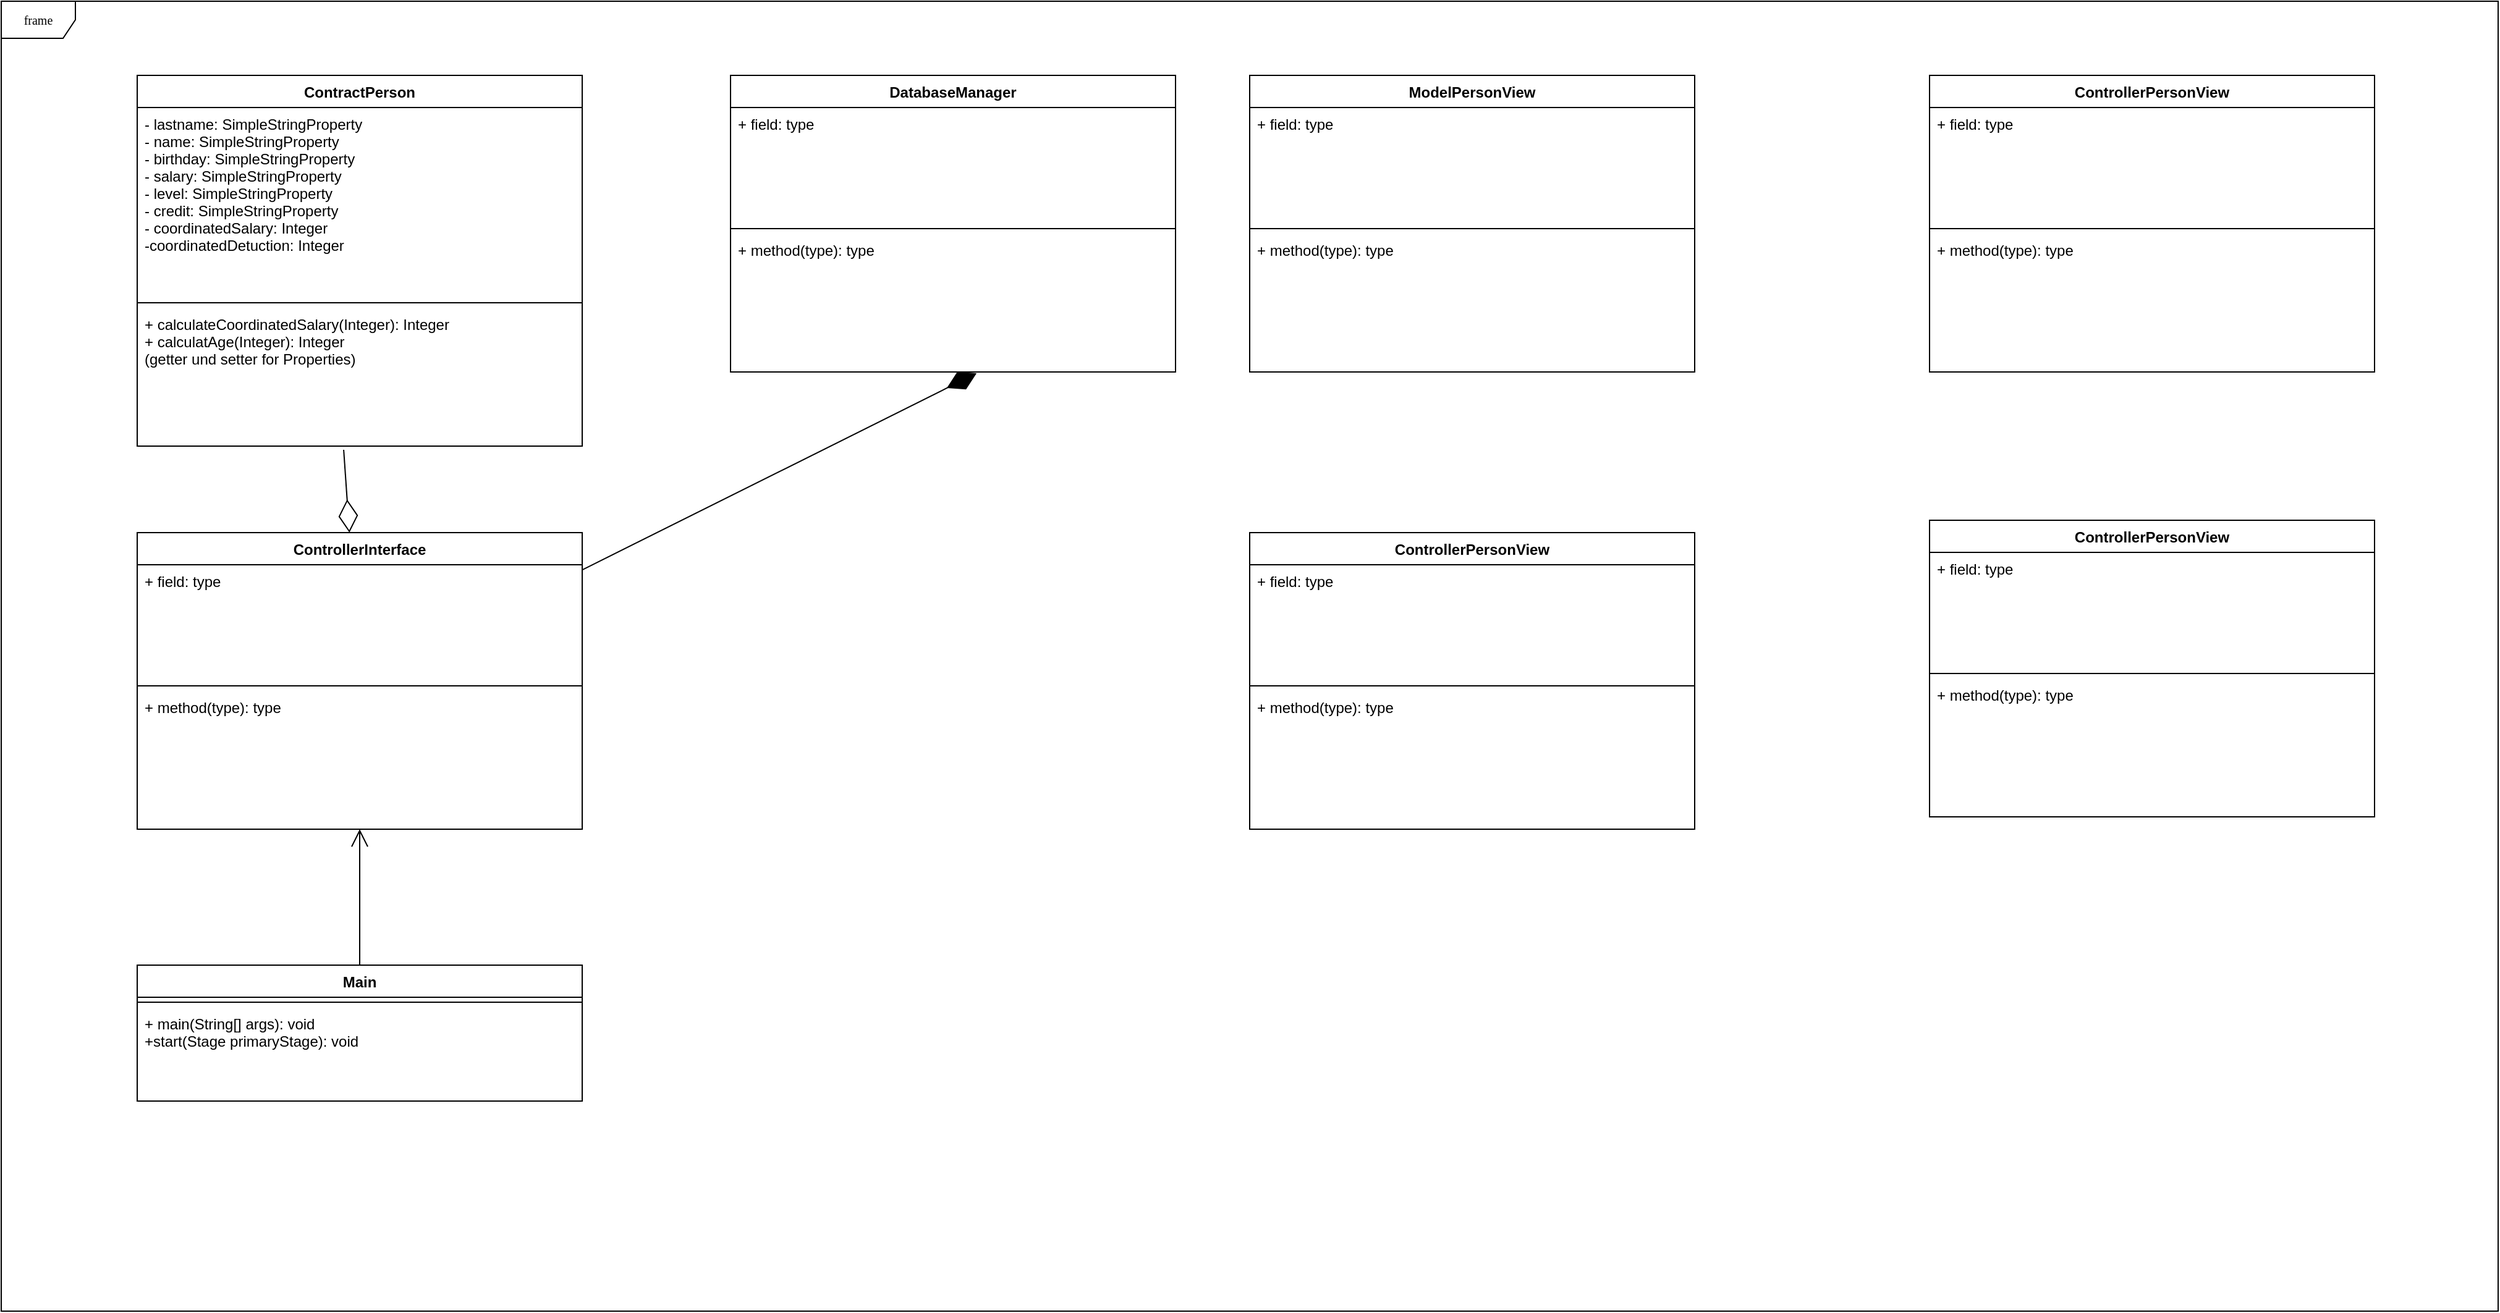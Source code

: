 <mxfile version="11.2.2" type="github" pages="1"><diagram name="Page-1" id="c4acf3e9-155e-7222-9cf6-157b1a14988f"><mxGraphModel dx="2942" dy="1124" grid="1" gridSize="10" guides="1" tooltips="1" connect="1" arrows="1" fold="1" page="1" pageScale="1" pageWidth="850" pageHeight="1100" background="#ffffff" math="0" shadow="0"><root><mxCell id="0"/><mxCell id="1" parent="0"/><mxCell id="17acba5748e5396b-1" value="frame" style="shape=umlFrame;whiteSpace=wrap;html=1;rounded=0;shadow=0;comic=0;labelBackgroundColor=none;strokeColor=#000000;strokeWidth=1;fillColor=#ffffff;fontFamily=Verdana;fontSize=10;fontColor=#000000;align=center;" parent="1" vertex="1"><mxGeometry x="30" y="20" width="2020" height="1060" as="geometry"/></mxCell><mxCell id="3Uqe1BacnNjltY_FLwAF-1" value="ContractPerson" style="swimlane;fontStyle=1;align=center;verticalAlign=top;childLayout=stackLayout;horizontal=1;startSize=26;horizontalStack=0;resizeParent=1;resizeParentMax=0;resizeLast=0;collapsible=1;marginBottom=0;" parent="1" vertex="1"><mxGeometry x="140" y="80" width="360" height="300" as="geometry"/></mxCell><mxCell id="3Uqe1BacnNjltY_FLwAF-2" value="- lastname: SimpleStringProperty&#10;- name: SimpleStringProperty&#10;- birthday: SimpleStringProperty&#10;- salary: SimpleStringProperty&#10;- level: SimpleStringProperty&#10;- credit: SimpleStringProperty&#10;- coordinatedSalary: Integer&#10;-coordinatedDetuction: Integer&#10; &#10; &#10; &#10; " style="text;strokeColor=none;fillColor=none;align=left;verticalAlign=top;spacingLeft=4;spacingRight=4;overflow=hidden;rotatable=0;points=[[0,0.5],[1,0.5]];portConstraint=eastwest;" parent="3Uqe1BacnNjltY_FLwAF-1" vertex="1"><mxGeometry y="26" width="360" height="154" as="geometry"/></mxCell><mxCell id="3Uqe1BacnNjltY_FLwAF-3" value="" style="line;strokeWidth=1;fillColor=none;align=left;verticalAlign=middle;spacingTop=-1;spacingLeft=3;spacingRight=3;rotatable=0;labelPosition=right;points=[];portConstraint=eastwest;" parent="3Uqe1BacnNjltY_FLwAF-1" vertex="1"><mxGeometry y="180" width="360" height="8" as="geometry"/></mxCell><mxCell id="3Uqe1BacnNjltY_FLwAF-4" value="+ calculateCoordinatedSalary(Integer): Integer&#10;+ calculatAge(Integer): Integer&#10;(getter und setter for Properties)" style="text;strokeColor=none;fillColor=none;align=left;verticalAlign=top;spacingLeft=4;spacingRight=4;overflow=hidden;rotatable=0;points=[[0,0.5],[1,0.5]];portConstraint=eastwest;" parent="3Uqe1BacnNjltY_FLwAF-1" vertex="1"><mxGeometry y="188" width="360" height="112" as="geometry"/></mxCell><mxCell id="3Uqe1BacnNjltY_FLwAF-5" value="Main" style="swimlane;fontStyle=1;align=center;verticalAlign=top;childLayout=stackLayout;horizontal=1;startSize=26;horizontalStack=0;resizeParent=1;resizeParentMax=0;resizeLast=0;collapsible=1;marginBottom=0;" parent="1" vertex="1"><mxGeometry x="140" y="800" width="360" height="110" as="geometry"/></mxCell><mxCell id="3Uqe1BacnNjltY_FLwAF-7" value="" style="line;strokeWidth=1;fillColor=none;align=left;verticalAlign=middle;spacingTop=-1;spacingLeft=3;spacingRight=3;rotatable=0;labelPosition=right;points=[];portConstraint=eastwest;" parent="3Uqe1BacnNjltY_FLwAF-5" vertex="1"><mxGeometry y="26" width="360" height="8" as="geometry"/></mxCell><mxCell id="3Uqe1BacnNjltY_FLwAF-8" value="+ main(String[] args): void&#10;+start(Stage primaryStage): void&#10;" style="text;strokeColor=none;fillColor=none;align=left;verticalAlign=top;spacingLeft=4;spacingRight=4;overflow=hidden;rotatable=0;points=[[0,0.5],[1,0.5]];portConstraint=eastwest;" parent="3Uqe1BacnNjltY_FLwAF-5" vertex="1"><mxGeometry y="34" width="360" height="76" as="geometry"/></mxCell><mxCell id="3Uqe1BacnNjltY_FLwAF-9" value="DatabaseManager" style="swimlane;fontStyle=1;align=center;verticalAlign=top;childLayout=stackLayout;horizontal=1;startSize=26;horizontalStack=0;resizeParent=1;resizeParentMax=0;resizeLast=0;collapsible=1;marginBottom=0;" parent="1" vertex="1"><mxGeometry x="620" y="80" width="360" height="240" as="geometry"/></mxCell><mxCell id="3Uqe1BacnNjltY_FLwAF-10" value="+ field: type" style="text;strokeColor=none;fillColor=none;align=left;verticalAlign=top;spacingLeft=4;spacingRight=4;overflow=hidden;rotatable=0;points=[[0,0.5],[1,0.5]];portConstraint=eastwest;" parent="3Uqe1BacnNjltY_FLwAF-9" vertex="1"><mxGeometry y="26" width="360" height="94" as="geometry"/></mxCell><mxCell id="3Uqe1BacnNjltY_FLwAF-11" value="" style="line;strokeWidth=1;fillColor=none;align=left;verticalAlign=middle;spacingTop=-1;spacingLeft=3;spacingRight=3;rotatable=0;labelPosition=right;points=[];portConstraint=eastwest;" parent="3Uqe1BacnNjltY_FLwAF-9" vertex="1"><mxGeometry y="120" width="360" height="8" as="geometry"/></mxCell><mxCell id="3Uqe1BacnNjltY_FLwAF-12" value="+ method(type): type" style="text;strokeColor=none;fillColor=none;align=left;verticalAlign=top;spacingLeft=4;spacingRight=4;overflow=hidden;rotatable=0;points=[[0,0.5],[1,0.5]];portConstraint=eastwest;" parent="3Uqe1BacnNjltY_FLwAF-9" vertex="1"><mxGeometry y="128" width="360" height="112" as="geometry"/></mxCell><mxCell id="3Uqe1BacnNjltY_FLwAF-17" value="" style="endArrow=diamondThin;endFill=1;endSize=24;html=1;entryX=0.553;entryY=1.009;entryDx=0;entryDy=0;entryPerimeter=0;" parent="1" source="3Uqe1BacnNjltY_FLwAF-13" target="3Uqe1BacnNjltY_FLwAF-12" edge="1"><mxGeometry width="160" relative="1" as="geometry"><mxPoint x="450" y="480" as="sourcePoint"/><mxPoint x="610" y="480" as="targetPoint"/></mxGeometry></mxCell><mxCell id="3Uqe1BacnNjltY_FLwAF-18" value="" style="endArrow=open;endFill=1;endSize=12;html=1;exitX=0.5;exitY=0;exitDx=0;exitDy=0;" parent="1" source="3Uqe1BacnNjltY_FLwAF-5" target="3Uqe1BacnNjltY_FLwAF-16" edge="1"><mxGeometry width="160" relative="1" as="geometry"><mxPoint x="1070" y="720" as="sourcePoint"/><mxPoint x="1230" y="720" as="targetPoint"/></mxGeometry></mxCell><mxCell id="Q_fp0g9BGIFnVrdnvuZ8-1" value="ControllerPersonView" style="swimlane;fontStyle=1;align=center;verticalAlign=top;childLayout=stackLayout;horizontal=1;startSize=26;horizontalStack=0;resizeParent=1;resizeParentMax=0;resizeLast=0;collapsible=1;marginBottom=0;" vertex="1" parent="1"><mxGeometry x="1040" y="450" width="360" height="240" as="geometry"/></mxCell><mxCell id="Q_fp0g9BGIFnVrdnvuZ8-2" value="+ field: type" style="text;strokeColor=none;fillColor=none;align=left;verticalAlign=top;spacingLeft=4;spacingRight=4;overflow=hidden;rotatable=0;points=[[0,0.5],[1,0.5]];portConstraint=eastwest;" vertex="1" parent="Q_fp0g9BGIFnVrdnvuZ8-1"><mxGeometry y="26" width="360" height="94" as="geometry"/></mxCell><mxCell id="Q_fp0g9BGIFnVrdnvuZ8-3" value="" style="line;strokeWidth=1;fillColor=none;align=left;verticalAlign=middle;spacingTop=-1;spacingLeft=3;spacingRight=3;rotatable=0;labelPosition=right;points=[];portConstraint=eastwest;" vertex="1" parent="Q_fp0g9BGIFnVrdnvuZ8-1"><mxGeometry y="120" width="360" height="8" as="geometry"/></mxCell><mxCell id="Q_fp0g9BGIFnVrdnvuZ8-4" value="+ method(type): type" style="text;strokeColor=none;fillColor=none;align=left;verticalAlign=top;spacingLeft=4;spacingRight=4;overflow=hidden;rotatable=0;points=[[0,0.5],[1,0.5]];portConstraint=eastwest;" vertex="1" parent="Q_fp0g9BGIFnVrdnvuZ8-1"><mxGeometry y="128" width="360" height="112" as="geometry"/></mxCell><mxCell id="Q_fp0g9BGIFnVrdnvuZ8-5" value="ModelPersonView&#10;" style="swimlane;fontStyle=1;align=center;verticalAlign=top;childLayout=stackLayout;horizontal=1;startSize=26;horizontalStack=0;resizeParent=1;resizeParentMax=0;resizeLast=0;collapsible=1;marginBottom=0;" vertex="1" parent="1"><mxGeometry x="1040" y="80" width="360" height="240" as="geometry"/></mxCell><mxCell id="Q_fp0g9BGIFnVrdnvuZ8-6" value="+ field: type" style="text;strokeColor=none;fillColor=none;align=left;verticalAlign=top;spacingLeft=4;spacingRight=4;overflow=hidden;rotatable=0;points=[[0,0.5],[1,0.5]];portConstraint=eastwest;" vertex="1" parent="Q_fp0g9BGIFnVrdnvuZ8-5"><mxGeometry y="26" width="360" height="94" as="geometry"/></mxCell><mxCell id="Q_fp0g9BGIFnVrdnvuZ8-7" value="" style="line;strokeWidth=1;fillColor=none;align=left;verticalAlign=middle;spacingTop=-1;spacingLeft=3;spacingRight=3;rotatable=0;labelPosition=right;points=[];portConstraint=eastwest;" vertex="1" parent="Q_fp0g9BGIFnVrdnvuZ8-5"><mxGeometry y="120" width="360" height="8" as="geometry"/></mxCell><mxCell id="Q_fp0g9BGIFnVrdnvuZ8-8" value="+ method(type): type" style="text;strokeColor=none;fillColor=none;align=left;verticalAlign=top;spacingLeft=4;spacingRight=4;overflow=hidden;rotatable=0;points=[[0,0.5],[1,0.5]];portConstraint=eastwest;" vertex="1" parent="Q_fp0g9BGIFnVrdnvuZ8-5"><mxGeometry y="128" width="360" height="112" as="geometry"/></mxCell><mxCell id="3Uqe1BacnNjltY_FLwAF-13" value="ControllerInterface&#10;" style="swimlane;fontStyle=1;align=center;verticalAlign=top;childLayout=stackLayout;horizontal=1;startSize=26;horizontalStack=0;resizeParent=1;resizeParentMax=0;resizeLast=0;collapsible=1;marginBottom=0;" parent="1" vertex="1"><mxGeometry x="140" y="450" width="360" height="240" as="geometry"/></mxCell><mxCell id="3Uqe1BacnNjltY_FLwAF-14" value="+ field: type" style="text;strokeColor=none;fillColor=none;align=left;verticalAlign=top;spacingLeft=4;spacingRight=4;overflow=hidden;rotatable=0;points=[[0,0.5],[1,0.5]];portConstraint=eastwest;" parent="3Uqe1BacnNjltY_FLwAF-13" vertex="1"><mxGeometry y="26" width="360" height="94" as="geometry"/></mxCell><mxCell id="3Uqe1BacnNjltY_FLwAF-15" value="" style="line;strokeWidth=1;fillColor=none;align=left;verticalAlign=middle;spacingTop=-1;spacingLeft=3;spacingRight=3;rotatable=0;labelPosition=right;points=[];portConstraint=eastwest;" parent="3Uqe1BacnNjltY_FLwAF-13" vertex="1"><mxGeometry y="120" width="360" height="8" as="geometry"/></mxCell><mxCell id="3Uqe1BacnNjltY_FLwAF-16" value="+ method(type): type" style="text;strokeColor=none;fillColor=none;align=left;verticalAlign=top;spacingLeft=4;spacingRight=4;overflow=hidden;rotatable=0;points=[[0,0.5],[1,0.5]];portConstraint=eastwest;" parent="3Uqe1BacnNjltY_FLwAF-13" vertex="1"><mxGeometry y="128" width="360" height="112" as="geometry"/></mxCell><mxCell id="Q_fp0g9BGIFnVrdnvuZ8-13" value="" style="endArrow=diamondThin;endFill=0;endSize=24;html=1;exitX=0.464;exitY=1.027;exitDx=0;exitDy=0;exitPerimeter=0;" edge="1" parent="1" source="3Uqe1BacnNjltY_FLwAF-4" target="3Uqe1BacnNjltY_FLwAF-13"><mxGeometry width="160" relative="1" as="geometry"><mxPoint x="307.04" y="383.024" as="sourcePoint"/><mxPoint x="620" y="598" as="targetPoint"/></mxGeometry></mxCell><mxCell id="Q_fp0g9BGIFnVrdnvuZ8-14" value="ControllerPersonView" style="swimlane;fontStyle=1;align=center;verticalAlign=top;childLayout=stackLayout;horizontal=1;startSize=26;horizontalStack=0;resizeParent=1;resizeParentMax=0;resizeLast=0;collapsible=1;marginBottom=0;" vertex="1" parent="1"><mxGeometry x="1590" y="80" width="360" height="240" as="geometry"/></mxCell><mxCell id="Q_fp0g9BGIFnVrdnvuZ8-15" value="+ field: type" style="text;strokeColor=none;fillColor=none;align=left;verticalAlign=top;spacingLeft=4;spacingRight=4;overflow=hidden;rotatable=0;points=[[0,0.5],[1,0.5]];portConstraint=eastwest;" vertex="1" parent="Q_fp0g9BGIFnVrdnvuZ8-14"><mxGeometry y="26" width="360" height="94" as="geometry"/></mxCell><mxCell id="Q_fp0g9BGIFnVrdnvuZ8-16" value="" style="line;strokeWidth=1;fillColor=none;align=left;verticalAlign=middle;spacingTop=-1;spacingLeft=3;spacingRight=3;rotatable=0;labelPosition=right;points=[];portConstraint=eastwest;" vertex="1" parent="Q_fp0g9BGIFnVrdnvuZ8-14"><mxGeometry y="120" width="360" height="8" as="geometry"/></mxCell><mxCell id="Q_fp0g9BGIFnVrdnvuZ8-17" value="+ method(type): type" style="text;strokeColor=none;fillColor=none;align=left;verticalAlign=top;spacingLeft=4;spacingRight=4;overflow=hidden;rotatable=0;points=[[0,0.5],[1,0.5]];portConstraint=eastwest;" vertex="1" parent="Q_fp0g9BGIFnVrdnvuZ8-14"><mxGeometry y="128" width="360" height="112" as="geometry"/></mxCell><mxCell id="Q_fp0g9BGIFnVrdnvuZ8-18" value="ControllerPersonView" style="swimlane;fontStyle=1;align=center;verticalAlign=top;childLayout=stackLayout;horizontal=1;startSize=26;horizontalStack=0;resizeParent=1;resizeParentMax=0;resizeLast=0;collapsible=1;marginBottom=0;" vertex="1" parent="1"><mxGeometry x="1590" y="440" width="360" height="240" as="geometry"/></mxCell><mxCell id="Q_fp0g9BGIFnVrdnvuZ8-19" value="+ field: type" style="text;strokeColor=none;fillColor=none;align=left;verticalAlign=top;spacingLeft=4;spacingRight=4;overflow=hidden;rotatable=0;points=[[0,0.5],[1,0.5]];portConstraint=eastwest;" vertex="1" parent="Q_fp0g9BGIFnVrdnvuZ8-18"><mxGeometry y="26" width="360" height="94" as="geometry"/></mxCell><mxCell id="Q_fp0g9BGIFnVrdnvuZ8-20" value="" style="line;strokeWidth=1;fillColor=none;align=left;verticalAlign=middle;spacingTop=-1;spacingLeft=3;spacingRight=3;rotatable=0;labelPosition=right;points=[];portConstraint=eastwest;" vertex="1" parent="Q_fp0g9BGIFnVrdnvuZ8-18"><mxGeometry y="120" width="360" height="8" as="geometry"/></mxCell><mxCell id="Q_fp0g9BGIFnVrdnvuZ8-21" value="+ method(type): type" style="text;strokeColor=none;fillColor=none;align=left;verticalAlign=top;spacingLeft=4;spacingRight=4;overflow=hidden;rotatable=0;points=[[0,0.5],[1,0.5]];portConstraint=eastwest;" vertex="1" parent="Q_fp0g9BGIFnVrdnvuZ8-18"><mxGeometry y="128" width="360" height="112" as="geometry"/></mxCell></root></mxGraphModel></diagram></mxfile>